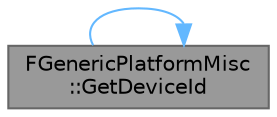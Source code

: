 digraph "FGenericPlatformMisc::GetDeviceId"
{
 // INTERACTIVE_SVG=YES
 // LATEX_PDF_SIZE
  bgcolor="transparent";
  edge [fontname=Helvetica,fontsize=10,labelfontname=Helvetica,labelfontsize=10];
  node [fontname=Helvetica,fontsize=10,shape=box,height=0.2,width=0.4];
  rankdir="LR";
  Node1 [id="Node000001",label="FGenericPlatformMisc\l::GetDeviceId",height=0.2,width=0.4,color="gray40", fillcolor="grey60", style="filled", fontcolor="black",tooltip="Returns a unique string for device identification."];
  Node1 -> Node1 [id="edge1_Node000001_Node000001",color="steelblue1",style="solid",tooltip=" "];
}
